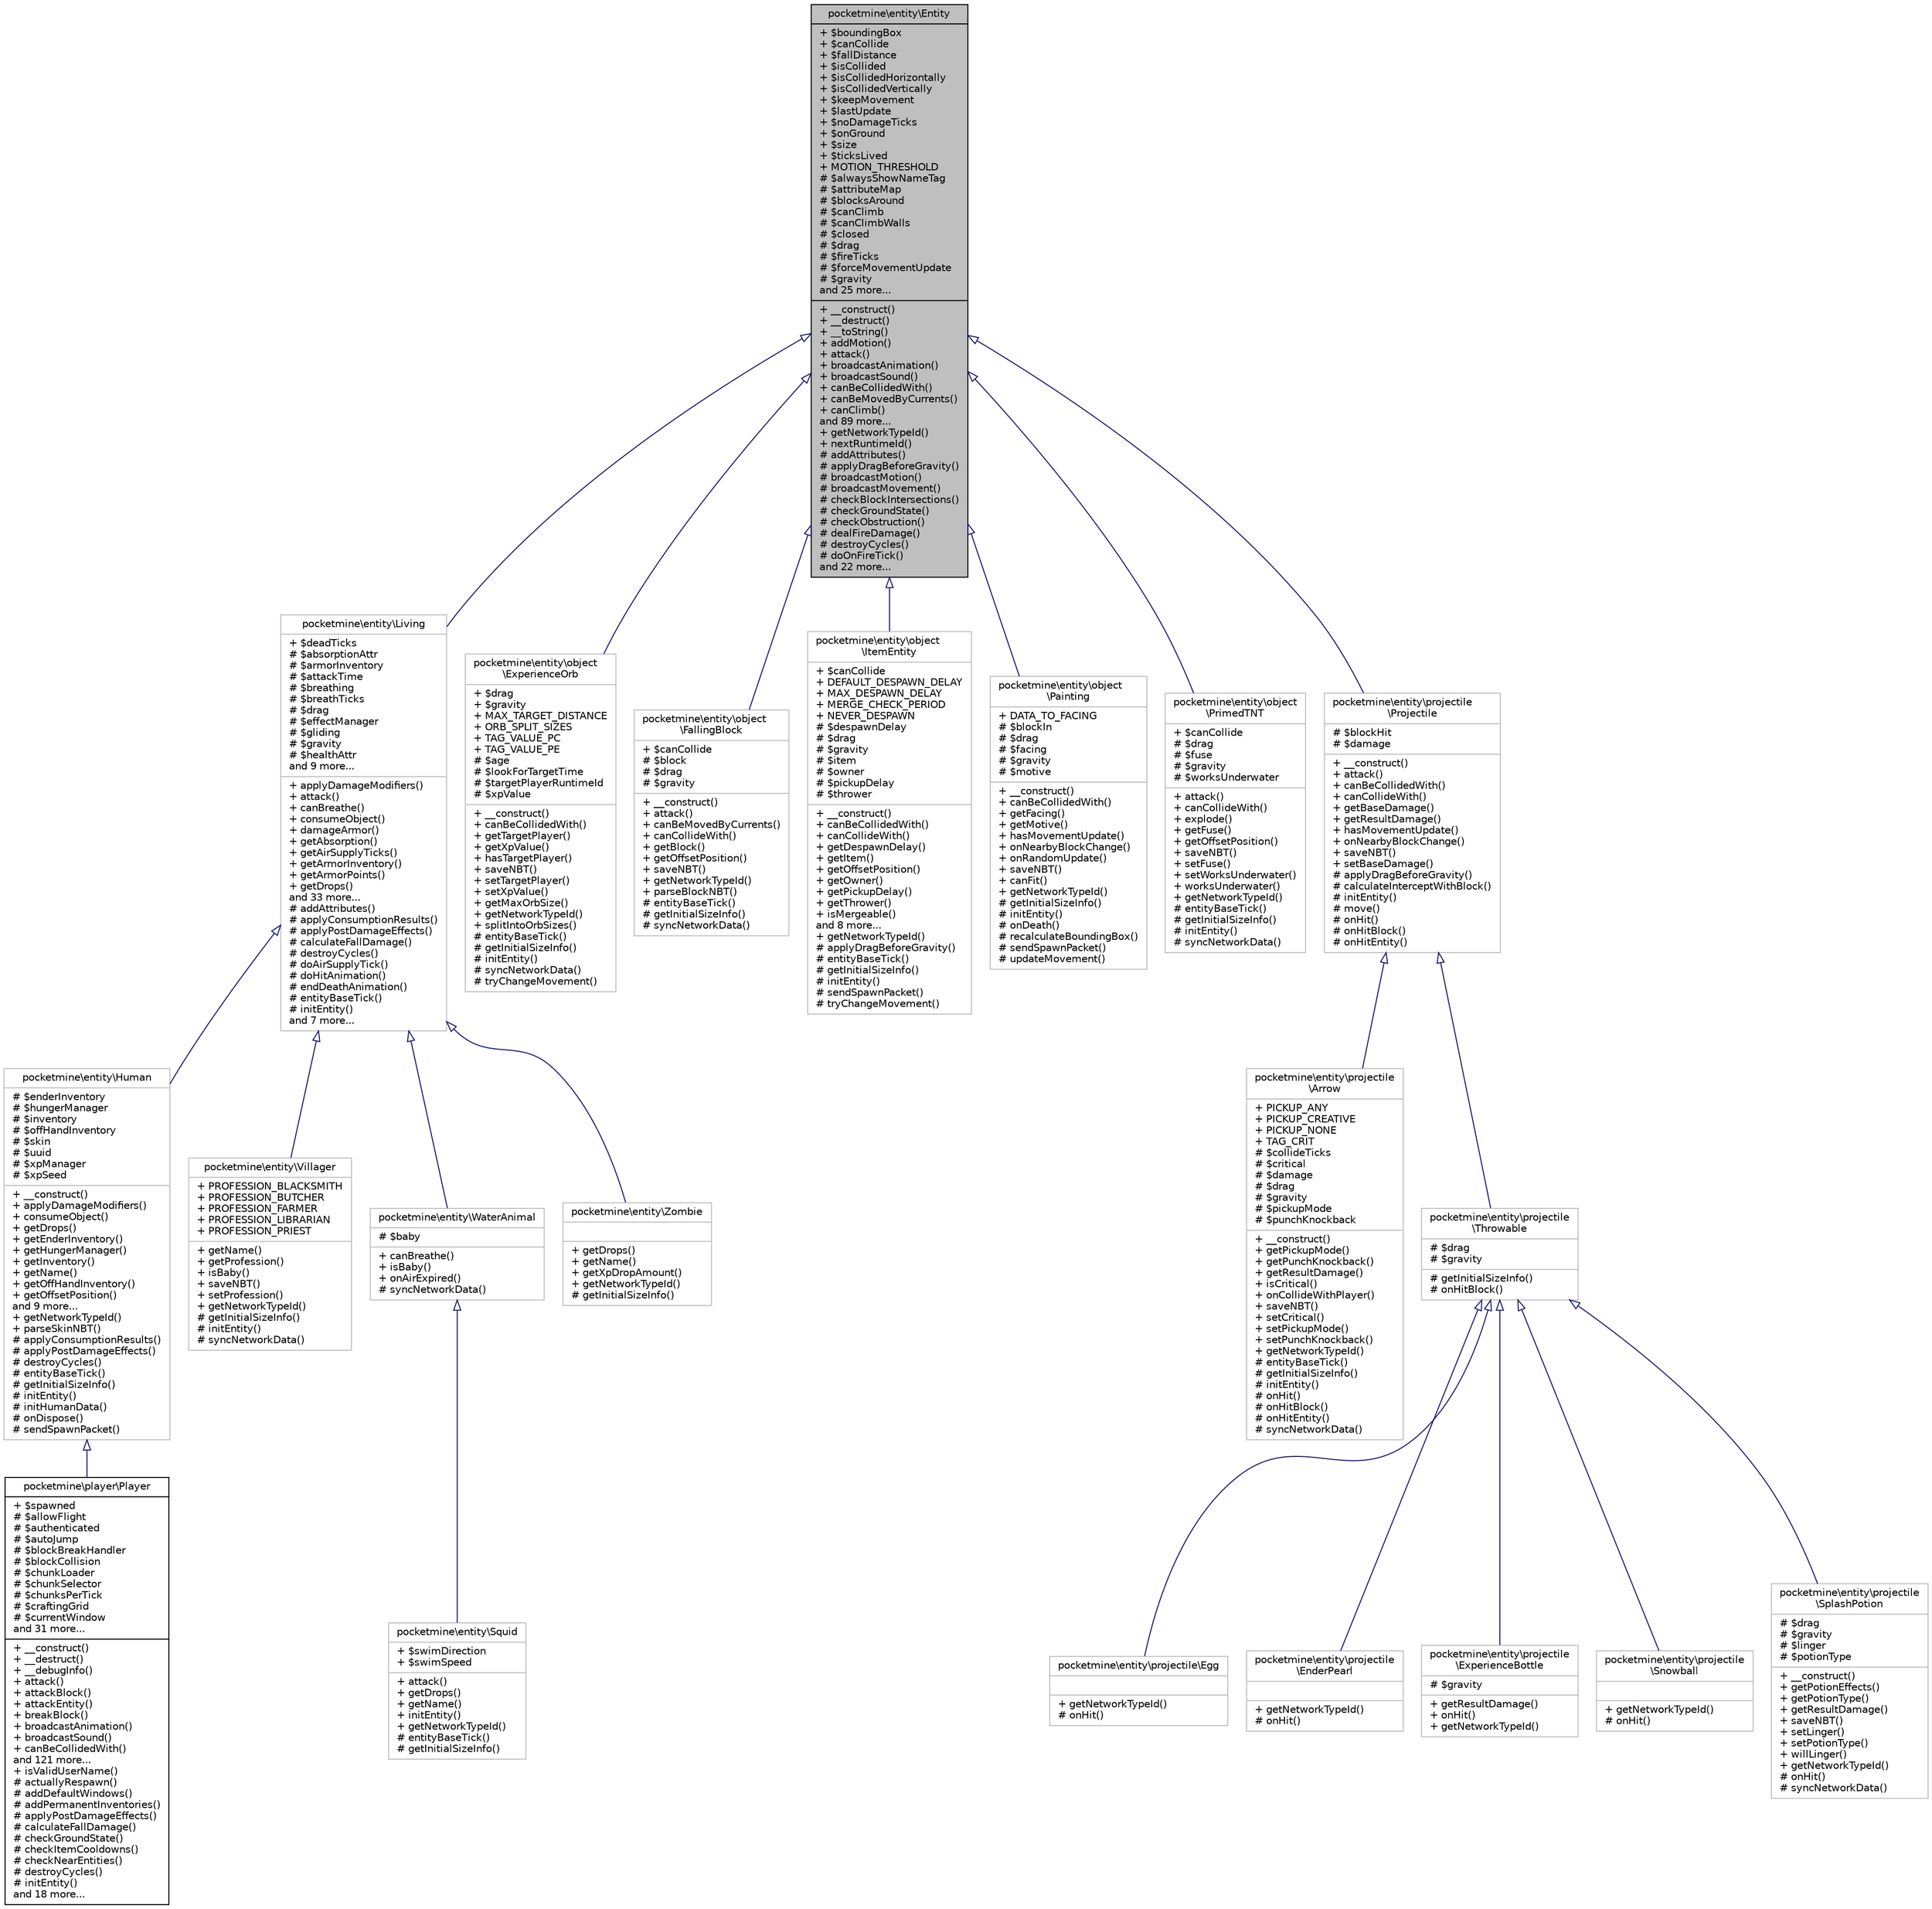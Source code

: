 digraph "pocketmine\entity\Entity"
{
 // INTERACTIVE_SVG=YES
 // LATEX_PDF_SIZE
  edge [fontname="Helvetica",fontsize="10",labelfontname="Helvetica",labelfontsize="10"];
  node [fontname="Helvetica",fontsize="10",shape=record];
  Node1 [label="{pocketmine\\entity\\Entity\n|+ $boundingBox\l+ $canCollide\l+ $fallDistance\l+ $isCollided\l+ $isCollidedHorizontally\l+ $isCollidedVertically\l+ $keepMovement\l+ $lastUpdate\l+ $noDamageTicks\l+ $onGround\l+ $size\l+ $ticksLived\l+ MOTION_THRESHOLD\l# $alwaysShowNameTag\l# $attributeMap\l# $blocksAround\l# $canClimb\l# $canClimbWalls\l# $closed\l# $drag\l# $fireTicks\l# $forceMovementUpdate\l# $gravity\land 25 more...\l|+ __construct()\l+ __destruct()\l+ __toString()\l+ addMotion()\l+ attack()\l+ broadcastAnimation()\l+ broadcastSound()\l+ canBeCollidedWith()\l+ canBeMovedByCurrents()\l+ canClimb()\land 89 more...\l+ getNetworkTypeId()\l+ nextRuntimeId()\l# addAttributes()\l# applyDragBeforeGravity()\l# broadcastMotion()\l# broadcastMovement()\l# checkBlockIntersections()\l# checkGroundState()\l# checkObstruction()\l# dealFireDamage()\l# destroyCycles()\l# doOnFireTick()\land 22 more...\l}",height=0.2,width=0.4,color="black", fillcolor="grey75", style="filled", fontcolor="black",tooltip=" "];
  Node1 -> Node2 [dir="back",color="midnightblue",fontsize="10",style="solid",arrowtail="onormal",fontname="Helvetica"];
  Node2 [label="{pocketmine\\entity\\Living\n|+ $deadTicks\l# $absorptionAttr\l# $armorInventory\l# $attackTime\l# $breathing\l# $breathTicks\l# $drag\l# $effectManager\l# $gliding\l# $gravity\l# $healthAttr\land 9 more...\l|+ applyDamageModifiers()\l+ attack()\l+ canBreathe()\l+ consumeObject()\l+ damageArmor()\l+ getAbsorption()\l+ getAirSupplyTicks()\l+ getArmorInventory()\l+ getArmorPoints()\l+ getDrops()\land 33 more...\l# addAttributes()\l# applyConsumptionResults()\l# applyPostDamageEffects()\l# calculateFallDamage()\l# destroyCycles()\l# doAirSupplyTick()\l# doHitAnimation()\l# endDeathAnimation()\l# entityBaseTick()\l# initEntity()\land 7 more...\l}",height=0.2,width=0.4,color="grey75", fillcolor="white", style="filled",URL="$df/d0c/classpocketmine_1_1entity_1_1_living.html",tooltip=" "];
  Node2 -> Node3 [dir="back",color="midnightblue",fontsize="10",style="solid",arrowtail="onormal",fontname="Helvetica"];
  Node3 [label="{pocketmine\\entity\\Human\n|# $enderInventory\l# $hungerManager\l# $inventory\l# $offHandInventory\l# $skin\l# $uuid\l# $xpManager\l# $xpSeed\l|+ __construct()\l+ applyDamageModifiers()\l+ consumeObject()\l+ getDrops()\l+ getEnderInventory()\l+ getHungerManager()\l+ getInventory()\l+ getName()\l+ getOffHandInventory()\l+ getOffsetPosition()\land 9 more...\l+ getNetworkTypeId()\l+ parseSkinNBT()\l# applyConsumptionResults()\l# applyPostDamageEffects()\l# destroyCycles()\l# entityBaseTick()\l# getInitialSizeInfo()\l# initEntity()\l# initHumanData()\l# onDispose()\l# sendSpawnPacket()\l}",height=0.2,width=0.4,color="grey75", fillcolor="white", style="filled",URL="$d4/ddf/classpocketmine_1_1entity_1_1_human.html",tooltip=" "];
  Node3 -> Node4 [dir="back",color="midnightblue",fontsize="10",style="solid",arrowtail="onormal",fontname="Helvetica"];
  Node4 [label="{pocketmine\\player\\Player\n|+ $spawned\l# $allowFlight\l# $authenticated\l# $autoJump\l# $blockBreakHandler\l# $blockCollision\l# $chunkLoader\l# $chunkSelector\l# $chunksPerTick\l# $craftingGrid\l# $currentWindow\land 31 more...\l|+ __construct()\l+ __destruct()\l+ __debugInfo()\l+ attack()\l+ attackBlock()\l+ attackEntity()\l+ breakBlock()\l+ broadcastAnimation()\l+ broadcastSound()\l+ canBeCollidedWith()\land 121 more...\l+ isValidUserName()\l# actuallyRespawn()\l# addDefaultWindows()\l# addPermanentInventories()\l# applyPostDamageEffects()\l# calculateFallDamage()\l# checkGroundState()\l# checkItemCooldowns()\l# checkNearEntities()\l# destroyCycles()\l# initEntity()\land 18 more...\l}",height=0.2,width=0.4,color="black", fillcolor="white", style="filled",URL="$d0/d6f/classpocketmine_1_1player_1_1_player.html",tooltip=" "];
  Node2 -> Node5 [dir="back",color="midnightblue",fontsize="10",style="solid",arrowtail="onormal",fontname="Helvetica"];
  Node5 [label="{pocketmine\\entity\\Villager\n|+ PROFESSION_BLACKSMITH\l+ PROFESSION_BUTCHER\l+ PROFESSION_FARMER\l+ PROFESSION_LIBRARIAN\l+ PROFESSION_PRIEST\l|+ getName()\l+ getProfession()\l+ isBaby()\l+ saveNBT()\l+ setProfession()\l+ getNetworkTypeId()\l# getInitialSizeInfo()\l# initEntity()\l# syncNetworkData()\l}",height=0.2,width=0.4,color="grey75", fillcolor="white", style="filled",URL="$d9/d6b/classpocketmine_1_1entity_1_1_villager.html",tooltip=" "];
  Node2 -> Node6 [dir="back",color="midnightblue",fontsize="10",style="solid",arrowtail="onormal",fontname="Helvetica"];
  Node6 [label="{pocketmine\\entity\\WaterAnimal\n|# $baby\l|+ canBreathe()\l+ isBaby()\l+ onAirExpired()\l# syncNetworkData()\l}",height=0.2,width=0.4,color="grey75", fillcolor="white", style="filled",URL="$df/d3c/classpocketmine_1_1entity_1_1_water_animal.html",tooltip=" "];
  Node6 -> Node7 [dir="back",color="midnightblue",fontsize="10",style="solid",arrowtail="onormal",fontname="Helvetica"];
  Node7 [label="{pocketmine\\entity\\Squid\n|+ $swimDirection\l+ $swimSpeed\l|+ attack()\l+ getDrops()\l+ getName()\l+ initEntity()\l+ getNetworkTypeId()\l# entityBaseTick()\l# getInitialSizeInfo()\l}",height=0.2,width=0.4,color="grey75", fillcolor="white", style="filled",URL="$d5/d49/classpocketmine_1_1entity_1_1_squid.html",tooltip=" "];
  Node2 -> Node8 [dir="back",color="midnightblue",fontsize="10",style="solid",arrowtail="onormal",fontname="Helvetica"];
  Node8 [label="{pocketmine\\entity\\Zombie\n||+ getDrops()\l+ getName()\l+ getXpDropAmount()\l+ getNetworkTypeId()\l# getInitialSizeInfo()\l}",height=0.2,width=0.4,color="grey75", fillcolor="white", style="filled",URL="$d0/da7/classpocketmine_1_1entity_1_1_zombie.html",tooltip=" "];
  Node1 -> Node9 [dir="back",color="midnightblue",fontsize="10",style="solid",arrowtail="onormal",fontname="Helvetica"];
  Node9 [label="{pocketmine\\entity\\object\l\\ExperienceOrb\n|+ $drag\l+ $gravity\l+ MAX_TARGET_DISTANCE\l+ ORB_SPLIT_SIZES\l+ TAG_VALUE_PC\l+ TAG_VALUE_PE\l# $age\l# $lookForTargetTime\l# $targetPlayerRuntimeId\l# $xpValue\l|+ __construct()\l+ canBeCollidedWith()\l+ getTargetPlayer()\l+ getXpValue()\l+ hasTargetPlayer()\l+ saveNBT()\l+ setTargetPlayer()\l+ setXpValue()\l+ getMaxOrbSize()\l+ getNetworkTypeId()\l+ splitIntoOrbSizes()\l# entityBaseTick()\l# getInitialSizeInfo()\l# initEntity()\l# syncNetworkData()\l# tryChangeMovement()\l}",height=0.2,width=0.4,color="grey75", fillcolor="white", style="filled",URL="$df/deb/classpocketmine_1_1entity_1_1object_1_1_experience_orb.html",tooltip=" "];
  Node1 -> Node10 [dir="back",color="midnightblue",fontsize="10",style="solid",arrowtail="onormal",fontname="Helvetica"];
  Node10 [label="{pocketmine\\entity\\object\l\\FallingBlock\n|+ $canCollide\l# $block\l# $drag\l# $gravity\l|+ __construct()\l+ attack()\l+ canBeMovedByCurrents()\l+ canCollideWith()\l+ getBlock()\l+ getOffsetPosition()\l+ saveNBT()\l+ getNetworkTypeId()\l+ parseBlockNBT()\l# entityBaseTick()\l# getInitialSizeInfo()\l# syncNetworkData()\l}",height=0.2,width=0.4,color="grey75", fillcolor="white", style="filled",URL="$df/d14/classpocketmine_1_1entity_1_1object_1_1_falling_block.html",tooltip=" "];
  Node1 -> Node11 [dir="back",color="midnightblue",fontsize="10",style="solid",arrowtail="onormal",fontname="Helvetica"];
  Node11 [label="{pocketmine\\entity\\object\l\\ItemEntity\n|+ $canCollide\l+ DEFAULT_DESPAWN_DELAY\l+ MAX_DESPAWN_DELAY\l+ MERGE_CHECK_PERIOD\l+ NEVER_DESPAWN\l# $despawnDelay\l# $drag\l# $gravity\l# $item\l# $owner\l# $pickupDelay\l# $thrower\l|+ __construct()\l+ canBeCollidedWith()\l+ canCollideWith()\l+ getDespawnDelay()\l+ getItem()\l+ getOffsetPosition()\l+ getOwner()\l+ getPickupDelay()\l+ getThrower()\l+ isMergeable()\land 8 more...\l+ getNetworkTypeId()\l# applyDragBeforeGravity()\l# entityBaseTick()\l# getInitialSizeInfo()\l# initEntity()\l# sendSpawnPacket()\l# tryChangeMovement()\l}",height=0.2,width=0.4,color="grey75", fillcolor="white", style="filled",URL="$d1/d40/classpocketmine_1_1entity_1_1object_1_1_item_entity.html",tooltip=" "];
  Node1 -> Node12 [dir="back",color="midnightblue",fontsize="10",style="solid",arrowtail="onormal",fontname="Helvetica"];
  Node12 [label="{pocketmine\\entity\\object\l\\Painting\n|+ DATA_TO_FACING\l# $blockIn\l# $drag\l# $facing\l# $gravity\l# $motive\l|+ __construct()\l+ canBeCollidedWith()\l+ getFacing()\l+ getMotive()\l+ hasMovementUpdate()\l+ onNearbyBlockChange()\l+ onRandomUpdate()\l+ saveNBT()\l+ canFit()\l+ getNetworkTypeId()\l# getInitialSizeInfo()\l# initEntity()\l# onDeath()\l# recalculateBoundingBox()\l# sendSpawnPacket()\l# updateMovement()\l}",height=0.2,width=0.4,color="grey75", fillcolor="white", style="filled",URL="$de/dc4/classpocketmine_1_1entity_1_1object_1_1_painting.html",tooltip=" "];
  Node1 -> Node13 [dir="back",color="midnightblue",fontsize="10",style="solid",arrowtail="onormal",fontname="Helvetica"];
  Node13 [label="{pocketmine\\entity\\object\l\\PrimedTNT\n|+ $canCollide\l# $drag\l# $fuse\l# $gravity\l# $worksUnderwater\l|+ attack()\l+ canCollideWith()\l+ explode()\l+ getFuse()\l+ getOffsetPosition()\l+ saveNBT()\l+ setFuse()\l+ setWorksUnderwater()\l+ worksUnderwater()\l+ getNetworkTypeId()\l# entityBaseTick()\l# getInitialSizeInfo()\l# initEntity()\l# syncNetworkData()\l}",height=0.2,width=0.4,color="grey75", fillcolor="white", style="filled",URL="$d8/da8/classpocketmine_1_1entity_1_1object_1_1_primed_t_n_t.html",tooltip=" "];
  Node1 -> Node14 [dir="back",color="midnightblue",fontsize="10",style="solid",arrowtail="onormal",fontname="Helvetica"];
  Node14 [label="{pocketmine\\entity\\projectile\l\\Projectile\n|# $blockHit\l# $damage\l|+ __construct()\l+ attack()\l+ canBeCollidedWith()\l+ canCollideWith()\l+ getBaseDamage()\l+ getResultDamage()\l+ hasMovementUpdate()\l+ onNearbyBlockChange()\l+ saveNBT()\l+ setBaseDamage()\l# applyDragBeforeGravity()\l# calculateInterceptWithBlock()\l# initEntity()\l# move()\l# onHit()\l# onHitBlock()\l# onHitEntity()\l}",height=0.2,width=0.4,color="grey75", fillcolor="white", style="filled",URL="$dc/d01/classpocketmine_1_1entity_1_1projectile_1_1_projectile.html",tooltip=" "];
  Node14 -> Node15 [dir="back",color="midnightblue",fontsize="10",style="solid",arrowtail="onormal",fontname="Helvetica"];
  Node15 [label="{pocketmine\\entity\\projectile\l\\Arrow\n|+ PICKUP_ANY\l+ PICKUP_CREATIVE\l+ PICKUP_NONE\l+ TAG_CRIT\l# $collideTicks\l# $critical\l# $damage\l# $drag\l# $gravity\l# $pickupMode\l# $punchKnockback\l|+ __construct()\l+ getPickupMode()\l+ getPunchKnockback()\l+ getResultDamage()\l+ isCritical()\l+ onCollideWithPlayer()\l+ saveNBT()\l+ setCritical()\l+ setPickupMode()\l+ setPunchKnockback()\l+ getNetworkTypeId()\l# entityBaseTick()\l# getInitialSizeInfo()\l# initEntity()\l# onHit()\l# onHitBlock()\l# onHitEntity()\l# syncNetworkData()\l}",height=0.2,width=0.4,color="grey75", fillcolor="white", style="filled",URL="$d9/dac/classpocketmine_1_1entity_1_1projectile_1_1_arrow.html",tooltip=" "];
  Node14 -> Node16 [dir="back",color="midnightblue",fontsize="10",style="solid",arrowtail="onormal",fontname="Helvetica"];
  Node16 [label="{pocketmine\\entity\\projectile\l\\Throwable\n|# $drag\l# $gravity\l|# getInitialSizeInfo()\l# onHitBlock()\l}",height=0.2,width=0.4,color="grey75", fillcolor="white", style="filled",URL="$d0/d86/classpocketmine_1_1entity_1_1projectile_1_1_throwable.html",tooltip=" "];
  Node16 -> Node17 [dir="back",color="midnightblue",fontsize="10",style="solid",arrowtail="onormal",fontname="Helvetica"];
  Node17 [label="{pocketmine\\entity\\projectile\\Egg\n||+ getNetworkTypeId()\l# onHit()\l}",height=0.2,width=0.4,color="grey75", fillcolor="white", style="filled",URL="$dc/d4e/classpocketmine_1_1entity_1_1projectile_1_1_egg.html",tooltip=" "];
  Node16 -> Node18 [dir="back",color="midnightblue",fontsize="10",style="solid",arrowtail="onormal",fontname="Helvetica"];
  Node18 [label="{pocketmine\\entity\\projectile\l\\EnderPearl\n||+ getNetworkTypeId()\l# onHit()\l}",height=0.2,width=0.4,color="grey75", fillcolor="white", style="filled",URL="$d4/dd6/classpocketmine_1_1entity_1_1projectile_1_1_ender_pearl.html",tooltip=" "];
  Node16 -> Node19 [dir="back",color="midnightblue",fontsize="10",style="solid",arrowtail="onormal",fontname="Helvetica"];
  Node19 [label="{pocketmine\\entity\\projectile\l\\ExperienceBottle\n|# $gravity\l|+ getResultDamage()\l+ onHit()\l+ getNetworkTypeId()\l}",height=0.2,width=0.4,color="grey75", fillcolor="white", style="filled",URL="$d6/d1e/classpocketmine_1_1entity_1_1projectile_1_1_experience_bottle.html",tooltip=" "];
  Node16 -> Node20 [dir="back",color="midnightblue",fontsize="10",style="solid",arrowtail="onormal",fontname="Helvetica"];
  Node20 [label="{pocketmine\\entity\\projectile\l\\Snowball\n||+ getNetworkTypeId()\l# onHit()\l}",height=0.2,width=0.4,color="grey75", fillcolor="white", style="filled",URL="$d5/dcf/classpocketmine_1_1entity_1_1projectile_1_1_snowball.html",tooltip=" "];
  Node16 -> Node21 [dir="back",color="midnightblue",fontsize="10",style="solid",arrowtail="onormal",fontname="Helvetica"];
  Node21 [label="{pocketmine\\entity\\projectile\l\\SplashPotion\n|# $drag\l# $gravity\l# $linger\l# $potionType\l|+ __construct()\l+ getPotionEffects()\l+ getPotionType()\l+ getResultDamage()\l+ saveNBT()\l+ setLinger()\l+ setPotionType()\l+ willLinger()\l+ getNetworkTypeId()\l# onHit()\l# syncNetworkData()\l}",height=0.2,width=0.4,color="grey75", fillcolor="white", style="filled",URL="$d3/d2c/classpocketmine_1_1entity_1_1projectile_1_1_splash_potion.html",tooltip=" "];
}
